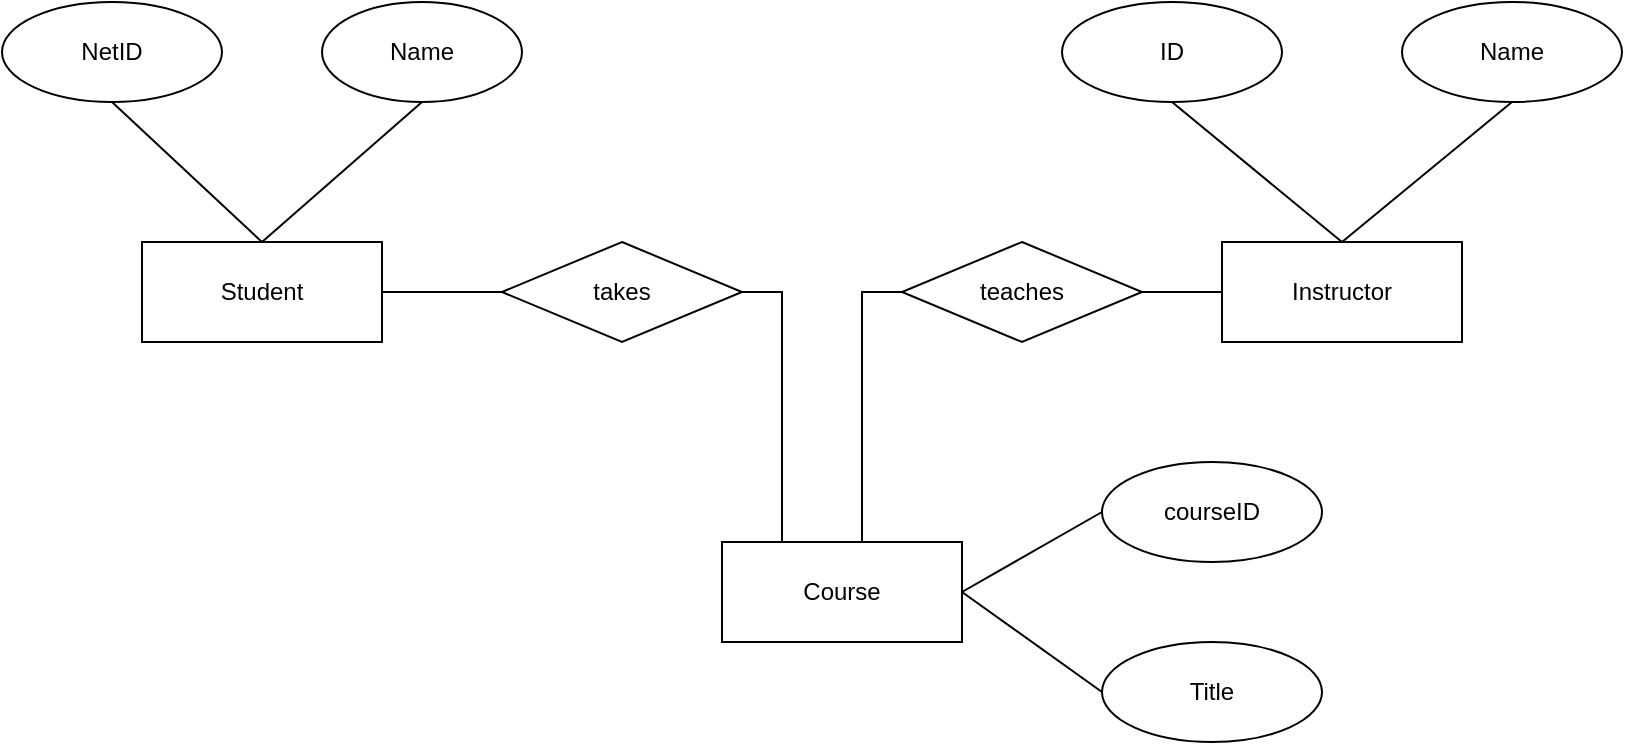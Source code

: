 <mxfile version="21.1.5" type="github">
  <diagram name="Page-1" id="vsI9-paVvUK0ws31Er28">
    <mxGraphModel dx="1144" dy="563" grid="1" gridSize="10" guides="1" tooltips="1" connect="1" arrows="1" fold="1" page="1" pageScale="1" pageWidth="827" pageHeight="1169" math="0" shadow="0">
      <root>
        <mxCell id="0" />
        <mxCell id="1" parent="0" />
        <mxCell id="Oz5qD9G59MI00lgHBWF3-2" value="Student" style="rounded=0;whiteSpace=wrap;html=1;" vertex="1" parent="1">
          <mxGeometry x="80" y="280" width="120" height="50" as="geometry" />
        </mxCell>
        <mxCell id="Oz5qD9G59MI00lgHBWF3-3" value="Course" style="rounded=0;whiteSpace=wrap;html=1;" vertex="1" parent="1">
          <mxGeometry x="370" y="430" width="120" height="50" as="geometry" />
        </mxCell>
        <mxCell id="Oz5qD9G59MI00lgHBWF3-4" value="Instructor" style="rounded=0;whiteSpace=wrap;html=1;" vertex="1" parent="1">
          <mxGeometry x="620" y="280" width="120" height="50" as="geometry" />
        </mxCell>
        <mxCell id="Oz5qD9G59MI00lgHBWF3-5" value="NetID" style="ellipse;whiteSpace=wrap;html=1;" vertex="1" parent="1">
          <mxGeometry x="10" y="160" width="110" height="50" as="geometry" />
        </mxCell>
        <mxCell id="Oz5qD9G59MI00lgHBWF3-6" value="Name" style="ellipse;whiteSpace=wrap;html=1;" vertex="1" parent="1">
          <mxGeometry x="170" y="160" width="100" height="50" as="geometry" />
        </mxCell>
        <mxCell id="Oz5qD9G59MI00lgHBWF3-8" value="Title" style="ellipse;whiteSpace=wrap;html=1;" vertex="1" parent="1">
          <mxGeometry x="560" y="480" width="110" height="50" as="geometry" />
        </mxCell>
        <mxCell id="Oz5qD9G59MI00lgHBWF3-9" value="courseID" style="ellipse;whiteSpace=wrap;html=1;" vertex="1" parent="1">
          <mxGeometry x="560" y="390" width="110" height="50" as="geometry" />
        </mxCell>
        <mxCell id="Oz5qD9G59MI00lgHBWF3-10" style="edgeStyle=orthogonalEdgeStyle;rounded=0;orthogonalLoop=1;jettySize=auto;html=1;exitX=0.5;exitY=1;exitDx=0;exitDy=0;" edge="1" parent="1" source="Oz5qD9G59MI00lgHBWF3-9" target="Oz5qD9G59MI00lgHBWF3-9">
          <mxGeometry relative="1" as="geometry" />
        </mxCell>
        <mxCell id="Oz5qD9G59MI00lgHBWF3-11" value="ID" style="ellipse;whiteSpace=wrap;html=1;" vertex="1" parent="1">
          <mxGeometry x="540" y="160" width="110" height="50" as="geometry" />
        </mxCell>
        <mxCell id="Oz5qD9G59MI00lgHBWF3-12" value="Name" style="ellipse;whiteSpace=wrap;html=1;" vertex="1" parent="1">
          <mxGeometry x="710" y="160" width="110" height="50" as="geometry" />
        </mxCell>
        <mxCell id="Oz5qD9G59MI00lgHBWF3-13" value="takes" style="rhombus;whiteSpace=wrap;html=1;" vertex="1" parent="1">
          <mxGeometry x="260" y="280" width="120" height="50" as="geometry" />
        </mxCell>
        <mxCell id="Oz5qD9G59MI00lgHBWF3-14" value="teaches" style="rhombus;whiteSpace=wrap;html=1;" vertex="1" parent="1">
          <mxGeometry x="460" y="280" width="120" height="50" as="geometry" />
        </mxCell>
        <mxCell id="Oz5qD9G59MI00lgHBWF3-16" value="" style="endArrow=none;html=1;rounded=0;entryX=0.5;entryY=1;entryDx=0;entryDy=0;" edge="1" parent="1" target="Oz5qD9G59MI00lgHBWF3-5">
          <mxGeometry width="50" height="50" relative="1" as="geometry">
            <mxPoint x="140" y="280" as="sourcePoint" />
            <mxPoint x="310" y="360" as="targetPoint" />
            <Array as="points" />
          </mxGeometry>
        </mxCell>
        <mxCell id="Oz5qD9G59MI00lgHBWF3-17" value="" style="endArrow=none;html=1;rounded=0;exitX=0.5;exitY=0;exitDx=0;exitDy=0;entryX=0.5;entryY=1;entryDx=0;entryDy=0;" edge="1" parent="1" source="Oz5qD9G59MI00lgHBWF3-2" target="Oz5qD9G59MI00lgHBWF3-6">
          <mxGeometry width="50" height="50" relative="1" as="geometry">
            <mxPoint x="270" y="410" as="sourcePoint" />
            <mxPoint x="320" y="360" as="targetPoint" />
          </mxGeometry>
        </mxCell>
        <mxCell id="Oz5qD9G59MI00lgHBWF3-21" value="" style="endArrow=none;html=1;rounded=0;exitX=1;exitY=0.5;exitDx=0;exitDy=0;entryX=0;entryY=0.5;entryDx=0;entryDy=0;" edge="1" parent="1" source="Oz5qD9G59MI00lgHBWF3-2" target="Oz5qD9G59MI00lgHBWF3-13">
          <mxGeometry width="50" height="50" relative="1" as="geometry">
            <mxPoint x="270" y="410" as="sourcePoint" />
            <mxPoint x="320" y="360" as="targetPoint" />
          </mxGeometry>
        </mxCell>
        <mxCell id="Oz5qD9G59MI00lgHBWF3-22" value="" style="endArrow=none;html=1;rounded=0;entryX=1;entryY=0.5;entryDx=0;entryDy=0;exitX=0.25;exitY=0;exitDx=0;exitDy=0;" edge="1" parent="1" source="Oz5qD9G59MI00lgHBWF3-3" target="Oz5qD9G59MI00lgHBWF3-13">
          <mxGeometry width="50" height="50" relative="1" as="geometry">
            <mxPoint x="270" y="410" as="sourcePoint" />
            <mxPoint x="320" y="360" as="targetPoint" />
            <Array as="points">
              <mxPoint x="400" y="305" />
            </Array>
          </mxGeometry>
        </mxCell>
        <mxCell id="Oz5qD9G59MI00lgHBWF3-24" value="" style="endArrow=none;html=1;rounded=0;entryX=0;entryY=0.5;entryDx=0;entryDy=0;" edge="1" parent="1" target="Oz5qD9G59MI00lgHBWF3-14">
          <mxGeometry width="50" height="50" relative="1" as="geometry">
            <mxPoint x="440" y="430" as="sourcePoint" />
            <mxPoint x="320" y="360" as="targetPoint" />
            <Array as="points">
              <mxPoint x="440" y="305" />
            </Array>
          </mxGeometry>
        </mxCell>
        <mxCell id="Oz5qD9G59MI00lgHBWF3-25" value="" style="endArrow=none;html=1;rounded=0;entryX=0.5;entryY=1;entryDx=0;entryDy=0;exitX=0.5;exitY=0;exitDx=0;exitDy=0;" edge="1" parent="1" source="Oz5qD9G59MI00lgHBWF3-4" target="Oz5qD9G59MI00lgHBWF3-11">
          <mxGeometry width="50" height="50" relative="1" as="geometry">
            <mxPoint x="270" y="410" as="sourcePoint" />
            <mxPoint x="320" y="360" as="targetPoint" />
          </mxGeometry>
        </mxCell>
        <mxCell id="Oz5qD9G59MI00lgHBWF3-26" value="" style="endArrow=none;html=1;rounded=0;entryX=0.5;entryY=1;entryDx=0;entryDy=0;exitX=0.5;exitY=0;exitDx=0;exitDy=0;" edge="1" parent="1" source="Oz5qD9G59MI00lgHBWF3-4" target="Oz5qD9G59MI00lgHBWF3-12">
          <mxGeometry width="50" height="50" relative="1" as="geometry">
            <mxPoint x="270" y="410" as="sourcePoint" />
            <mxPoint x="320" y="360" as="targetPoint" />
          </mxGeometry>
        </mxCell>
        <mxCell id="Oz5qD9G59MI00lgHBWF3-27" value="" style="endArrow=none;html=1;rounded=0;entryX=1;entryY=0.5;entryDx=0;entryDy=0;exitX=0;exitY=0.5;exitDx=0;exitDy=0;" edge="1" parent="1" source="Oz5qD9G59MI00lgHBWF3-4" target="Oz5qD9G59MI00lgHBWF3-14">
          <mxGeometry width="50" height="50" relative="1" as="geometry">
            <mxPoint x="270" y="410" as="sourcePoint" />
            <mxPoint x="320" y="360" as="targetPoint" />
          </mxGeometry>
        </mxCell>
        <mxCell id="Oz5qD9G59MI00lgHBWF3-28" value="" style="endArrow=none;html=1;rounded=0;entryX=0;entryY=0.5;entryDx=0;entryDy=0;exitX=1;exitY=0.5;exitDx=0;exitDy=0;" edge="1" parent="1" source="Oz5qD9G59MI00lgHBWF3-3" target="Oz5qD9G59MI00lgHBWF3-9">
          <mxGeometry width="50" height="50" relative="1" as="geometry">
            <mxPoint x="270" y="410" as="sourcePoint" />
            <mxPoint x="320" y="360" as="targetPoint" />
          </mxGeometry>
        </mxCell>
        <mxCell id="Oz5qD9G59MI00lgHBWF3-29" value="" style="endArrow=none;html=1;rounded=0;entryX=0;entryY=0.5;entryDx=0;entryDy=0;exitX=1;exitY=0.5;exitDx=0;exitDy=0;" edge="1" parent="1" source="Oz5qD9G59MI00lgHBWF3-3" target="Oz5qD9G59MI00lgHBWF3-8">
          <mxGeometry width="50" height="50" relative="1" as="geometry">
            <mxPoint x="270" y="410" as="sourcePoint" />
            <mxPoint x="550" y="500" as="targetPoint" />
          </mxGeometry>
        </mxCell>
      </root>
    </mxGraphModel>
  </diagram>
</mxfile>
